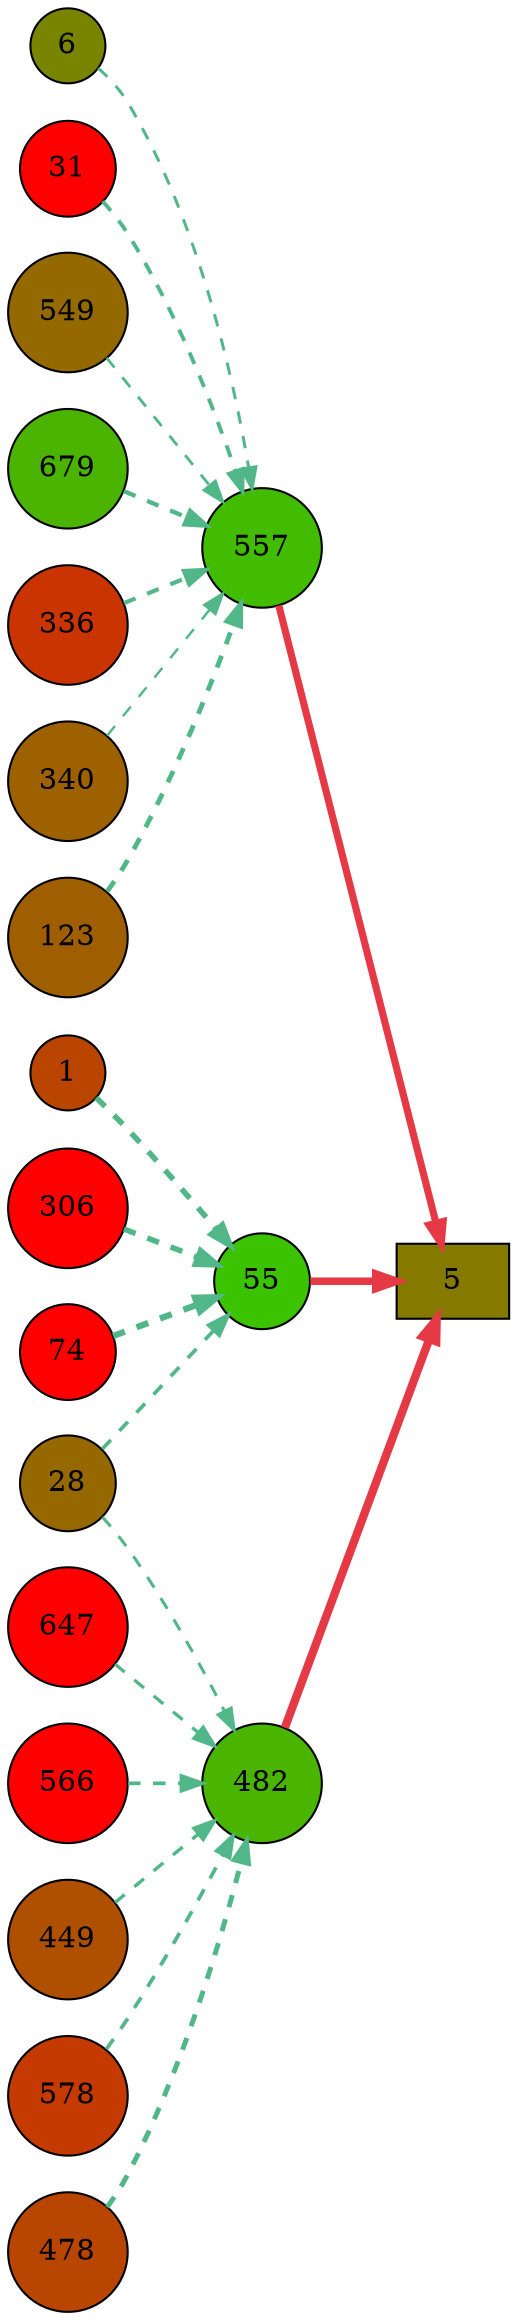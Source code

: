 digraph G{
rankdir=LR;
1 [style=filled, shape=circle, fillcolor="#b94500", label="1"];
5 [style=filled, shape=box, fillcolor="#857900", label="5"];
6 [style=filled, shape=circle, fillcolor="#798500", label="6"];
647 [style=filled, shape=circle, fillcolor="#fe0000", label="647"];
28 [style=filled, shape=circle, fillcolor="#956900", label="28"];
31 [style=filled, shape=circle, fillcolor="#fe0000", label="31"];
549 [style=filled, shape=circle, fillcolor="#946a00", label="549"];
679 [style=filled, shape=circle, fillcolor="#4ab400", label="679"];
557 [style=filled, shape=circle, fillcolor="#42bc00", label="557"];
306 [style=filled, shape=circle, fillcolor="#fe0000", label="306"];
566 [style=filled, shape=circle, fillcolor="#fe0000", label="566"];
55 [style=filled, shape=circle, fillcolor="#3bc300", label="55"];
449 [style=filled, shape=circle, fillcolor="#af4f00", label="449"];
578 [style=filled, shape=circle, fillcolor="#c43a00", label="578"];
74 [style=filled, shape=circle, fillcolor="#fe0000", label="74"];
336 [style=filled, shape=circle, fillcolor="#ca3400", label="336"];
340 [style=filled, shape=circle, fillcolor="#9d6100", label="340"];
478 [style=filled, shape=circle, fillcolor="#b84600", label="478"];
482 [style=filled, shape=circle, fillcolor="#49b500", label="482"];
123 [style=filled, shape=circle, fillcolor="#9f5f00", label="123"];
482 -> 5 [color="#e63946",penwidth=4.00];
55 -> 5 [color="#e63946",penwidth=3.62];
557 -> 5 [color="#e63946",penwidth=3.45];
478 -> 482 [color="#52b788",style=dashed,penwidth=2.40];
566 -> 482 [color="#52b788",style=dashed,penwidth=1.80];
578 -> 482 [color="#52b788",style=dashed,penwidth=1.79];
449 -> 482 [color="#52b788",style=dashed,penwidth=1.65];
647 -> 482 [color="#52b788",style=dashed,penwidth=1.60];
28 -> 482 [color="#52b788",style=dashed,penwidth=1.48];
123 -> 557 [color="#52b788",style=dashed,penwidth=2.32];
679 -> 557 [color="#52b788",style=dashed,penwidth=2.09];
336 -> 557 [color="#52b788",style=dashed,penwidth=1.98];
31 -> 557 [color="#52b788",style=dashed,penwidth=1.87];
6 -> 557 [color="#52b788",style=dashed,penwidth=1.44];
549 -> 557 [color="#52b788",style=dashed,penwidth=1.35];
340 -> 557 [color="#52b788",style=dashed,penwidth=1.17];
74 -> 55 [color="#52b788",style=dashed,penwidth=3.00];
1 -> 55 [color="#52b788",style=dashed,penwidth=2.70];
306 -> 55 [color="#52b788",style=dashed,penwidth=2.67];
28 -> 55 [color="#52b788",style=dashed,penwidth=1.78];
}